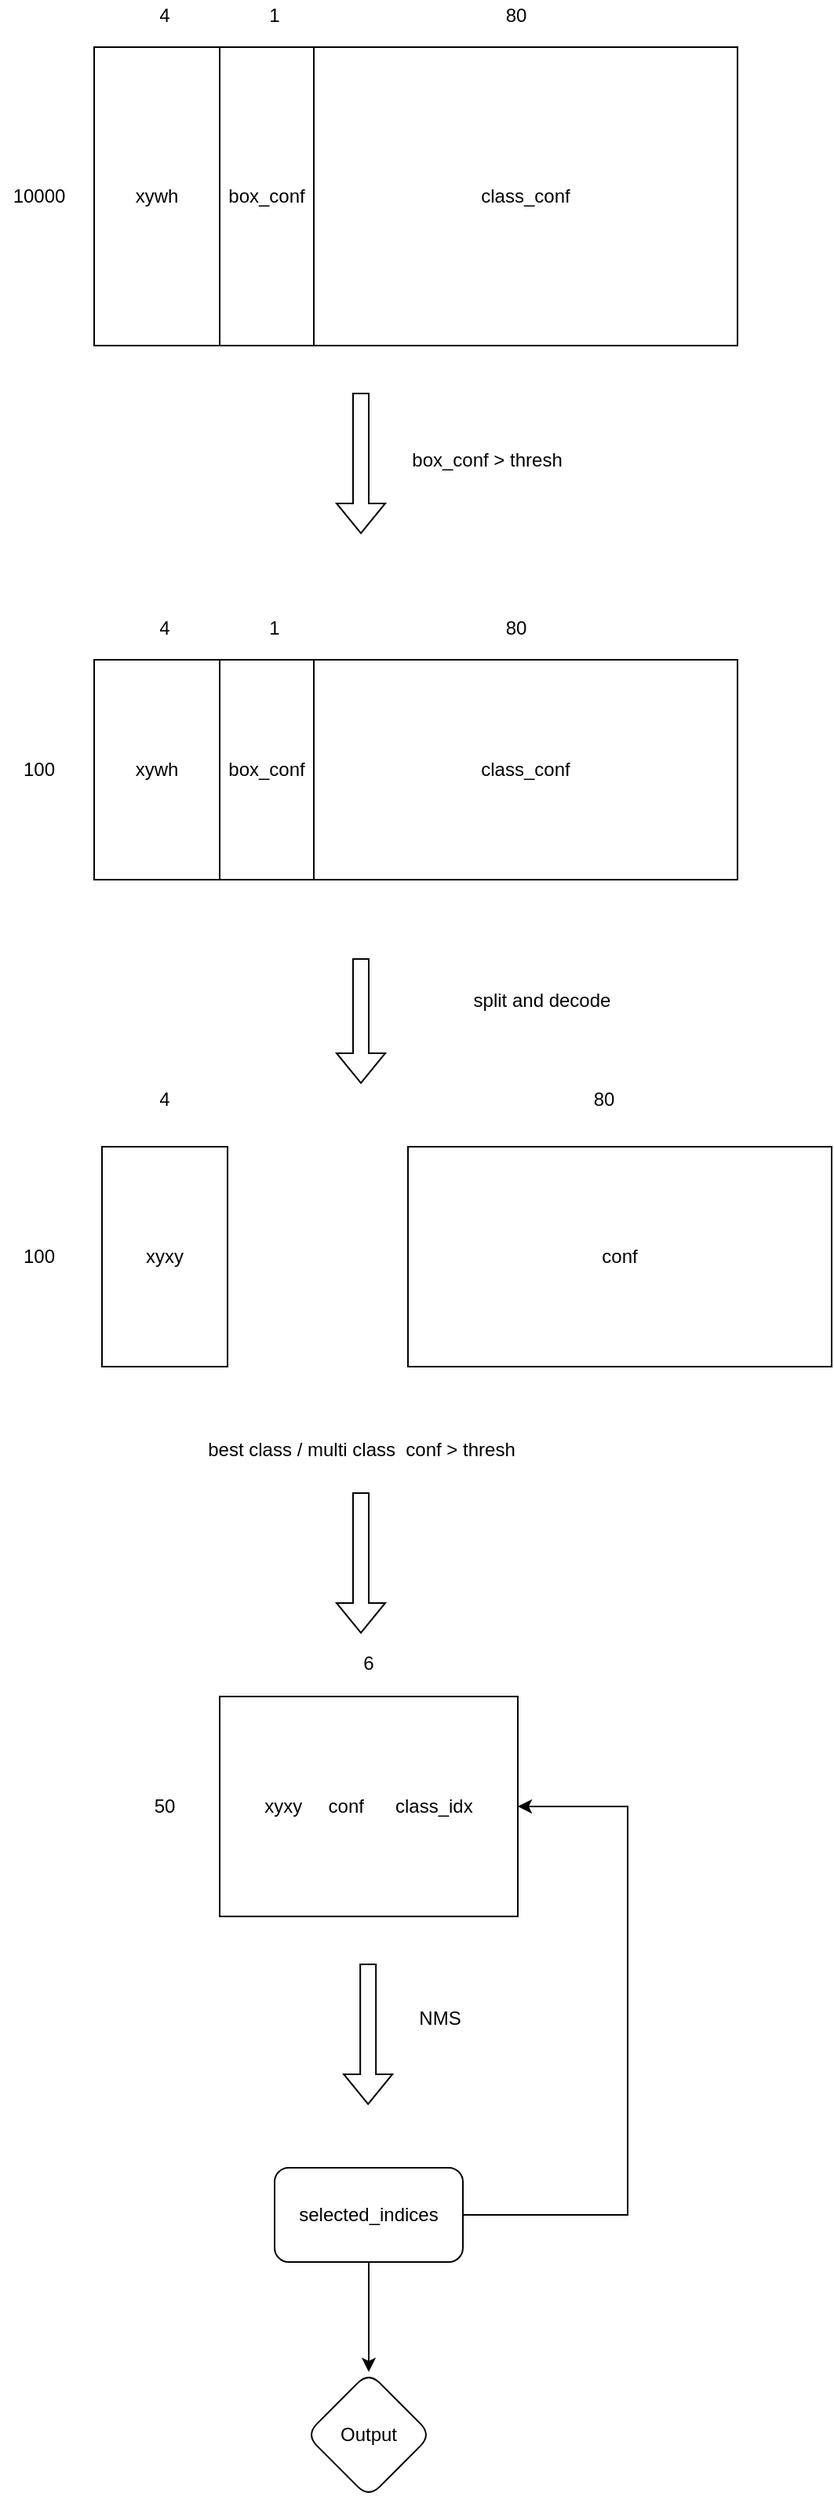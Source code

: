 <mxfile version="22.0.4" type="github">
  <diagram name="第 1 页" id="PRickzJFF1ZX3uBD7xGV">
    <mxGraphModel dx="1195" dy="658" grid="1" gridSize="10" guides="1" tooltips="1" connect="1" arrows="1" fold="1" page="1" pageScale="1" pageWidth="827" pageHeight="1169" math="0" shadow="0">
      <root>
        <mxCell id="0" />
        <mxCell id="1" parent="0" />
        <mxCell id="m_86nZOiMD_E4NC-TJkv-1" value="xywh" style="rounded=0;whiteSpace=wrap;html=1;" vertex="1" parent="1">
          <mxGeometry x="170" y="150" width="80" height="190" as="geometry" />
        </mxCell>
        <mxCell id="m_86nZOiMD_E4NC-TJkv-2" value="box_conf" style="rounded=0;whiteSpace=wrap;html=1;" vertex="1" parent="1">
          <mxGeometry x="250" y="150" width="60" height="190" as="geometry" />
        </mxCell>
        <mxCell id="m_86nZOiMD_E4NC-TJkv-3" value="class_conf" style="rounded=0;whiteSpace=wrap;html=1;" vertex="1" parent="1">
          <mxGeometry x="310" y="150" width="270" height="190" as="geometry" />
        </mxCell>
        <UserObject label="4" placeholders="1" name="Variable" id="m_86nZOiMD_E4NC-TJkv-4">
          <mxCell style="text;html=1;strokeColor=none;fillColor=none;align=center;verticalAlign=middle;whiteSpace=wrap;overflow=hidden;" vertex="1" parent="1">
            <mxGeometry x="190" y="120" width="50" height="20" as="geometry" />
          </mxCell>
        </UserObject>
        <UserObject label="1" placeholders="1" name="Variable" id="m_86nZOiMD_E4NC-TJkv-5">
          <mxCell style="text;html=1;strokeColor=none;fillColor=none;align=center;verticalAlign=middle;whiteSpace=wrap;overflow=hidden;" vertex="1" parent="1">
            <mxGeometry x="260" y="120" width="50" height="20" as="geometry" />
          </mxCell>
        </UserObject>
        <UserObject label="80" placeholders="1" name="Variable" id="m_86nZOiMD_E4NC-TJkv-6">
          <mxCell style="text;html=1;strokeColor=none;fillColor=none;align=center;verticalAlign=middle;whiteSpace=wrap;overflow=hidden;" vertex="1" parent="1">
            <mxGeometry x="414" y="120" width="50" height="20" as="geometry" />
          </mxCell>
        </UserObject>
        <UserObject label="10000" placeholders="1" name="Variable" id="m_86nZOiMD_E4NC-TJkv-7">
          <mxCell style="text;html=1;strokeColor=none;fillColor=none;align=center;verticalAlign=middle;whiteSpace=wrap;overflow=hidden;" vertex="1" parent="1">
            <mxGeometry x="110" y="235" width="50" height="20" as="geometry" />
          </mxCell>
        </UserObject>
        <mxCell id="m_86nZOiMD_E4NC-TJkv-8" value="" style="shape=flexArrow;endArrow=classic;html=1;rounded=0;" edge="1" parent="1">
          <mxGeometry width="50" height="50" relative="1" as="geometry">
            <mxPoint x="340" y="370" as="sourcePoint" />
            <mxPoint x="340" y="460" as="targetPoint" />
          </mxGeometry>
        </mxCell>
        <mxCell id="m_86nZOiMD_E4NC-TJkv-9" value="xywh" style="rounded=0;whiteSpace=wrap;html=1;" vertex="1" parent="1">
          <mxGeometry x="170" y="540" width="80" height="140" as="geometry" />
        </mxCell>
        <mxCell id="m_86nZOiMD_E4NC-TJkv-10" value="box_conf" style="rounded=0;whiteSpace=wrap;html=1;" vertex="1" parent="1">
          <mxGeometry x="250" y="540" width="60" height="140" as="geometry" />
        </mxCell>
        <mxCell id="m_86nZOiMD_E4NC-TJkv-11" value="class_conf" style="rounded=0;whiteSpace=wrap;html=1;" vertex="1" parent="1">
          <mxGeometry x="310" y="540" width="270" height="140" as="geometry" />
        </mxCell>
        <UserObject label="4" placeholders="1" name="Variable" id="m_86nZOiMD_E4NC-TJkv-12">
          <mxCell style="text;html=1;strokeColor=none;fillColor=none;align=center;verticalAlign=middle;whiteSpace=wrap;overflow=hidden;" vertex="1" parent="1">
            <mxGeometry x="190" y="510" width="50" height="20" as="geometry" />
          </mxCell>
        </UserObject>
        <UserObject label="1" placeholders="1" name="Variable" id="m_86nZOiMD_E4NC-TJkv-13">
          <mxCell style="text;html=1;strokeColor=none;fillColor=none;align=center;verticalAlign=middle;whiteSpace=wrap;overflow=hidden;" vertex="1" parent="1">
            <mxGeometry x="260" y="510" width="50" height="20" as="geometry" />
          </mxCell>
        </UserObject>
        <UserObject label="80" placeholders="1" name="Variable" id="m_86nZOiMD_E4NC-TJkv-14">
          <mxCell style="text;html=1;strokeColor=none;fillColor=none;align=center;verticalAlign=middle;whiteSpace=wrap;overflow=hidden;" vertex="1" parent="1">
            <mxGeometry x="414" y="510" width="50" height="20" as="geometry" />
          </mxCell>
        </UserObject>
        <UserObject label="100" placeholders="1" name="Variable" id="m_86nZOiMD_E4NC-TJkv-15">
          <mxCell style="text;html=1;strokeColor=none;fillColor=none;align=center;verticalAlign=middle;whiteSpace=wrap;overflow=hidden;" vertex="1" parent="1">
            <mxGeometry x="110" y="600" width="50" height="20" as="geometry" />
          </mxCell>
        </UserObject>
        <mxCell id="m_86nZOiMD_E4NC-TJkv-16" value="box_conf &amp;gt; thresh" style="text;html=1;align=center;verticalAlign=middle;resizable=0;points=[];autosize=1;strokeColor=none;fillColor=none;" vertex="1" parent="1">
          <mxGeometry x="360" y="398" width="120" height="30" as="geometry" />
        </mxCell>
        <mxCell id="m_86nZOiMD_E4NC-TJkv-17" value="" style="shape=flexArrow;endArrow=classic;html=1;rounded=0;" edge="1" parent="1">
          <mxGeometry width="50" height="50" relative="1" as="geometry">
            <mxPoint x="340" y="730" as="sourcePoint" />
            <mxPoint x="340" y="810" as="targetPoint" />
          </mxGeometry>
        </mxCell>
        <mxCell id="m_86nZOiMD_E4NC-TJkv-18" value="split and decode" style="text;html=1;align=center;verticalAlign=middle;resizable=0;points=[];autosize=1;strokeColor=none;fillColor=none;" vertex="1" parent="1">
          <mxGeometry x="400" y="742" width="110" height="30" as="geometry" />
        </mxCell>
        <mxCell id="m_86nZOiMD_E4NC-TJkv-19" value="xyxy" style="rounded=0;whiteSpace=wrap;html=1;" vertex="1" parent="1">
          <mxGeometry x="175" y="850" width="80" height="140" as="geometry" />
        </mxCell>
        <mxCell id="m_86nZOiMD_E4NC-TJkv-20" value="conf" style="rounded=0;whiteSpace=wrap;html=1;" vertex="1" parent="1">
          <mxGeometry x="370" y="850" width="270" height="140" as="geometry" />
        </mxCell>
        <UserObject label="80" placeholders="1" name="Variable" id="m_86nZOiMD_E4NC-TJkv-21">
          <mxCell style="text;html=1;strokeColor=none;fillColor=none;align=center;verticalAlign=middle;whiteSpace=wrap;overflow=hidden;" vertex="1" parent="1">
            <mxGeometry x="470" y="810" width="50" height="20" as="geometry" />
          </mxCell>
        </UserObject>
        <UserObject label="4" placeholders="1" name="Variable" id="m_86nZOiMD_E4NC-TJkv-22">
          <mxCell style="text;html=1;strokeColor=none;fillColor=none;align=center;verticalAlign=middle;whiteSpace=wrap;overflow=hidden;" vertex="1" parent="1">
            <mxGeometry x="190" y="810" width="50" height="20" as="geometry" />
          </mxCell>
        </UserObject>
        <UserObject label="100" placeholders="1" name="Variable" id="m_86nZOiMD_E4NC-TJkv-23">
          <mxCell style="text;html=1;strokeColor=none;fillColor=none;align=center;verticalAlign=middle;whiteSpace=wrap;overflow=hidden;" vertex="1" parent="1">
            <mxGeometry x="110" y="910" width="50" height="20" as="geometry" />
          </mxCell>
        </UserObject>
        <mxCell id="m_86nZOiMD_E4NC-TJkv-24" value="" style="shape=flexArrow;endArrow=classic;html=1;rounded=0;" edge="1" parent="1">
          <mxGeometry width="50" height="50" relative="1" as="geometry">
            <mxPoint x="340" y="1070" as="sourcePoint" />
            <mxPoint x="340" y="1160" as="targetPoint" />
          </mxGeometry>
        </mxCell>
        <mxCell id="m_86nZOiMD_E4NC-TJkv-26" value="best class / multi class&amp;nbsp; conf &amp;gt; thresh" style="text;html=1;align=center;verticalAlign=middle;resizable=0;points=[];autosize=1;strokeColor=none;fillColor=none;" vertex="1" parent="1">
          <mxGeometry x="230" y="1028" width="220" height="30" as="geometry" />
        </mxCell>
        <mxCell id="m_86nZOiMD_E4NC-TJkv-27" value="xyxy&amp;nbsp; &amp;nbsp; &amp;nbsp;conf&amp;nbsp; &amp;nbsp; &amp;nbsp; class_idx" style="rounded=0;whiteSpace=wrap;html=1;" vertex="1" parent="1">
          <mxGeometry x="250" y="1200" width="190" height="140" as="geometry" />
        </mxCell>
        <UserObject label="50" placeholders="1" name="Variable" id="m_86nZOiMD_E4NC-TJkv-28">
          <mxCell style="text;html=1;strokeColor=none;fillColor=none;align=center;verticalAlign=middle;whiteSpace=wrap;overflow=hidden;" vertex="1" parent="1">
            <mxGeometry x="190" y="1260" width="50" height="20" as="geometry" />
          </mxCell>
        </UserObject>
        <UserObject label="6" placeholders="1" name="Variable" id="m_86nZOiMD_E4NC-TJkv-29">
          <mxCell style="text;html=1;strokeColor=none;fillColor=none;align=center;verticalAlign=middle;whiteSpace=wrap;overflow=hidden;" vertex="1" parent="1">
            <mxGeometry x="320" y="1169" width="50" height="20" as="geometry" />
          </mxCell>
        </UserObject>
        <mxCell id="m_86nZOiMD_E4NC-TJkv-30" value="" style="shape=flexArrow;endArrow=classic;html=1;rounded=0;" edge="1" parent="1">
          <mxGeometry width="50" height="50" relative="1" as="geometry">
            <mxPoint x="344.58" y="1370" as="sourcePoint" />
            <mxPoint x="344.58" y="1460" as="targetPoint" />
          </mxGeometry>
        </mxCell>
        <mxCell id="m_86nZOiMD_E4NC-TJkv-31" value="NMS" style="text;html=1;align=center;verticalAlign=middle;resizable=0;points=[];autosize=1;strokeColor=none;fillColor=none;" vertex="1" parent="1">
          <mxGeometry x="365" y="1390" width="50" height="30" as="geometry" />
        </mxCell>
        <mxCell id="m_86nZOiMD_E4NC-TJkv-36" style="edgeStyle=orthogonalEdgeStyle;rounded=0;orthogonalLoop=1;jettySize=auto;html=1;entryX=1;entryY=0.5;entryDx=0;entryDy=0;exitX=1;exitY=0.5;exitDx=0;exitDy=0;" edge="1" parent="1" source="m_86nZOiMD_E4NC-TJkv-32" target="m_86nZOiMD_E4NC-TJkv-27">
          <mxGeometry relative="1" as="geometry">
            <Array as="points">
              <mxPoint x="510" y="1530" />
              <mxPoint x="510" y="1270" />
            </Array>
          </mxGeometry>
        </mxCell>
        <mxCell id="m_86nZOiMD_E4NC-TJkv-39" value="" style="edgeStyle=orthogonalEdgeStyle;rounded=0;orthogonalLoop=1;jettySize=auto;html=1;" edge="1" parent="1" source="m_86nZOiMD_E4NC-TJkv-32" target="m_86nZOiMD_E4NC-TJkv-38">
          <mxGeometry relative="1" as="geometry" />
        </mxCell>
        <mxCell id="m_86nZOiMD_E4NC-TJkv-32" value="selected_indices" style="rounded=1;whiteSpace=wrap;html=1;" vertex="1" parent="1">
          <mxGeometry x="285" y="1500" width="120" height="60" as="geometry" />
        </mxCell>
        <mxCell id="m_86nZOiMD_E4NC-TJkv-38" value="Output" style="rhombus;whiteSpace=wrap;html=1;rounded=1;" vertex="1" parent="1">
          <mxGeometry x="305" y="1630" width="80" height="80" as="geometry" />
        </mxCell>
      </root>
    </mxGraphModel>
  </diagram>
</mxfile>
